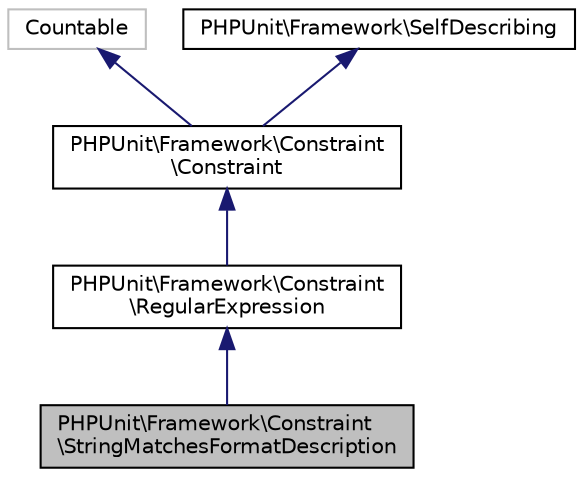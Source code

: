 digraph "PHPUnit\Framework\Constraint\StringMatchesFormatDescription"
{
  edge [fontname="Helvetica",fontsize="10",labelfontname="Helvetica",labelfontsize="10"];
  node [fontname="Helvetica",fontsize="10",shape=record];
  Node5 [label="PHPUnit\\Framework\\Constraint\l\\StringMatchesFormatDescription",height=0.2,width=0.4,color="black", fillcolor="grey75", style="filled", fontcolor="black"];
  Node6 -> Node5 [dir="back",color="midnightblue",fontsize="10",style="solid",fontname="Helvetica"];
  Node6 [label="PHPUnit\\Framework\\Constraint\l\\RegularExpression",height=0.2,width=0.4,color="black", fillcolor="white", style="filled",URL="$classPHPUnit_1_1Framework_1_1Constraint_1_1RegularExpression.html"];
  Node7 -> Node6 [dir="back",color="midnightblue",fontsize="10",style="solid",fontname="Helvetica"];
  Node7 [label="PHPUnit\\Framework\\Constraint\l\\Constraint",height=0.2,width=0.4,color="black", fillcolor="white", style="filled",URL="$classPHPUnit_1_1Framework_1_1Constraint_1_1Constraint.html"];
  Node8 -> Node7 [dir="back",color="midnightblue",fontsize="10",style="solid",fontname="Helvetica"];
  Node8 [label="Countable",height=0.2,width=0.4,color="grey75", fillcolor="white", style="filled"];
  Node9 -> Node7 [dir="back",color="midnightblue",fontsize="10",style="solid",fontname="Helvetica"];
  Node9 [label="PHPUnit\\Framework\\SelfDescribing",height=0.2,width=0.4,color="black", fillcolor="white", style="filled",URL="$interfacePHPUnit_1_1Framework_1_1SelfDescribing.html"];
}
